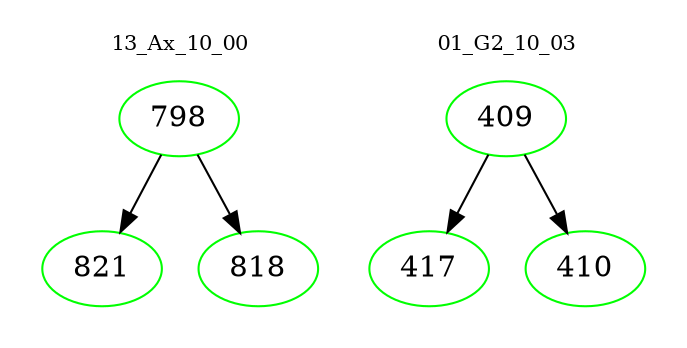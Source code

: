 digraph{
subgraph cluster_0 {
color = white
label = "13_Ax_10_00";
fontsize=10;
T0_798 [label="798", color="green"]
T0_798 -> T0_821 [color="black"]
T0_821 [label="821", color="green"]
T0_798 -> T0_818 [color="black"]
T0_818 [label="818", color="green"]
}
subgraph cluster_1 {
color = white
label = "01_G2_10_03";
fontsize=10;
T1_409 [label="409", color="green"]
T1_409 -> T1_417 [color="black"]
T1_417 [label="417", color="green"]
T1_409 -> T1_410 [color="black"]
T1_410 [label="410", color="green"]
}
}

